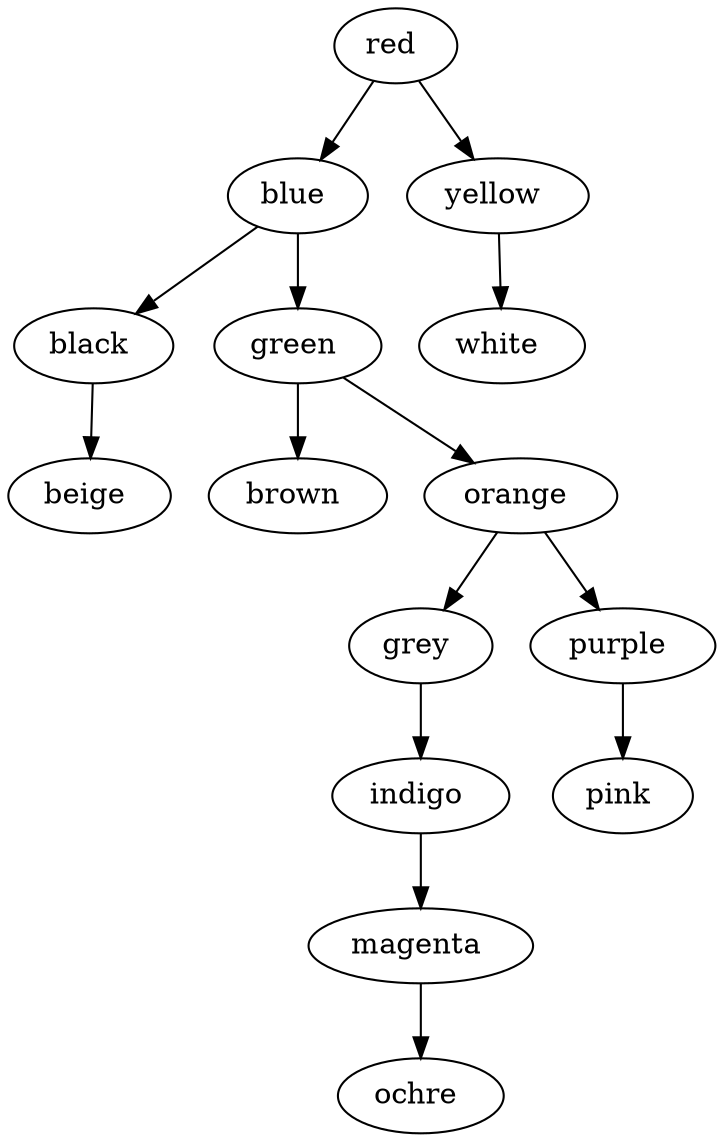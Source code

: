 digraph test_tree {
"red " -> "blue ";
"red " -> "yellow ";
"blue " -> "black ";
"blue " -> "green ";
"black " -> "beige ";
"green " -> "brown ";
"green " -> "orange ";
"orange " -> "grey ";
"orange " -> "purple ";
"grey " -> "indigo ";
"indigo " -> "magenta ";
"magenta " -> "ochre ";
"purple " -> "pink ";
"yellow " -> "white ";
}

